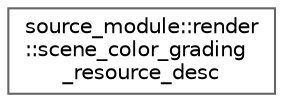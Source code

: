 digraph "类继承关系图"
{
 // LATEX_PDF_SIZE
  bgcolor="transparent";
  edge [fontname=Helvetica,fontsize=10,labelfontname=Helvetica,labelfontsize=10];
  node [fontname=Helvetica,fontsize=10,shape=box,height=0.2,width=0.4];
  rankdir="LR";
  Node0 [id="Node000000",label="source_module::render\l::scene_color_grading\l_resource_desc",height=0.2,width=0.4,color="grey40", fillcolor="white", style="filled",URL="$structsource__module_1_1render_1_1scene__color__grading__resource__desc.html",tooltip=" "];
}

